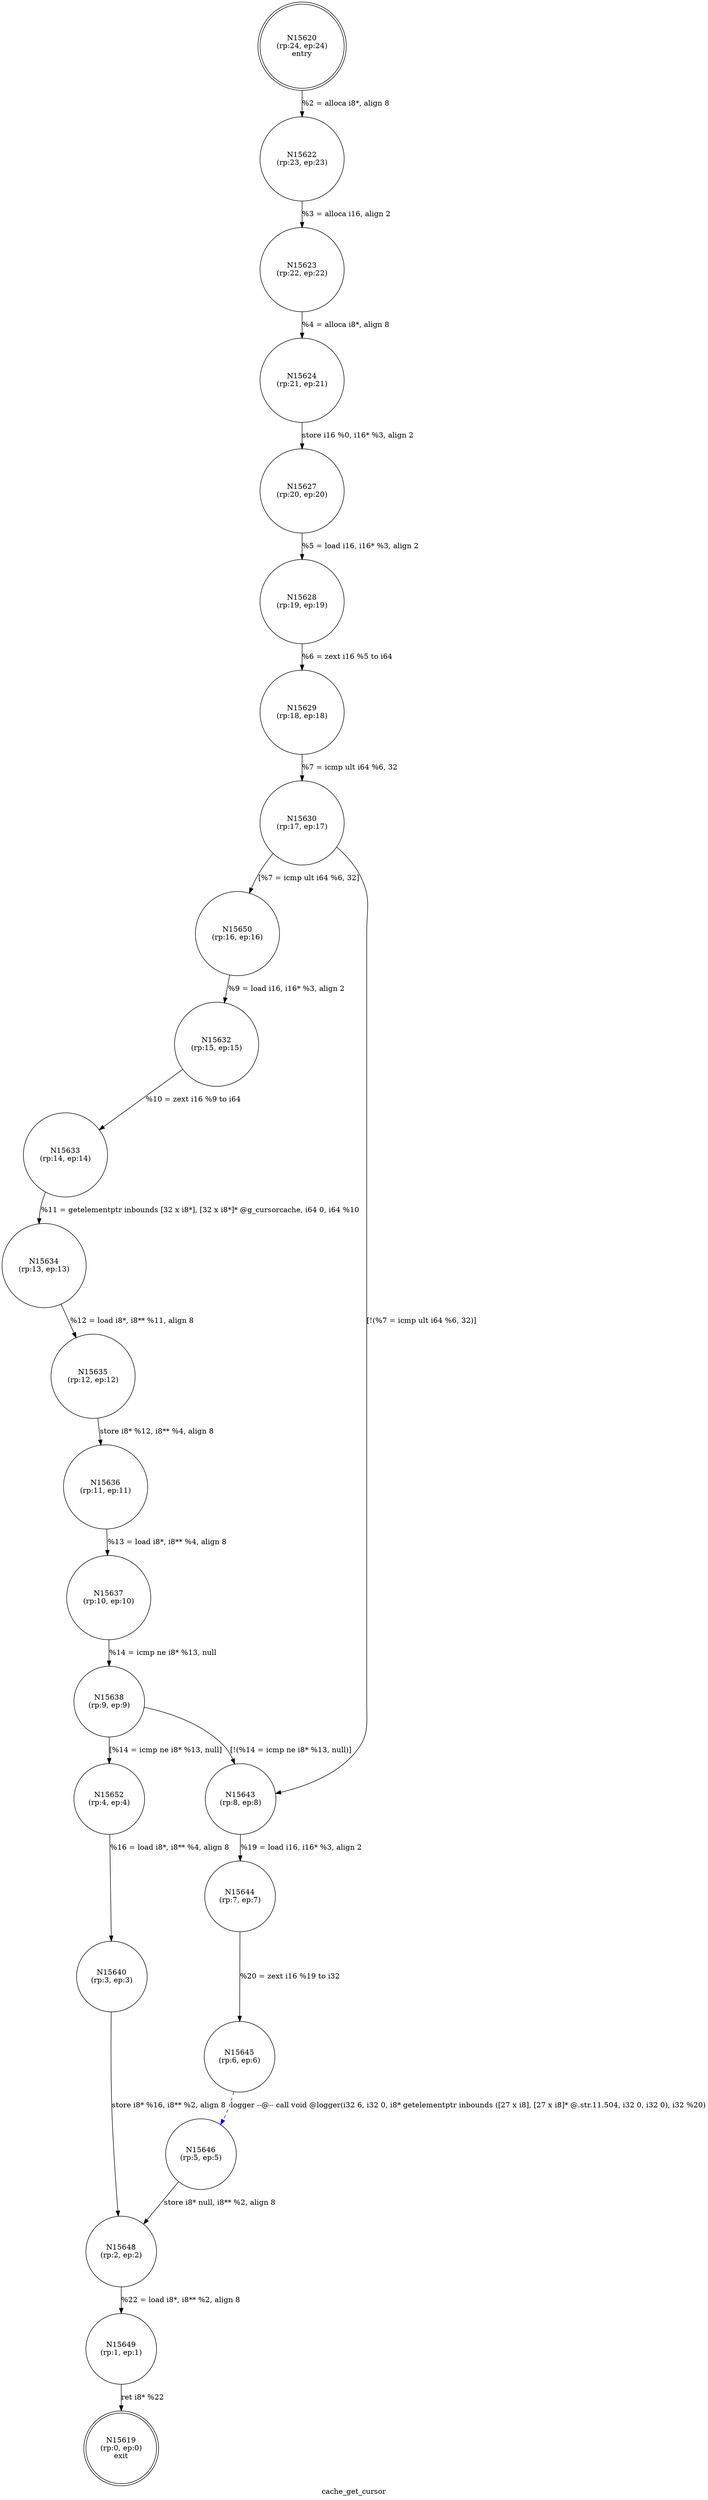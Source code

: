 digraph cache_get_cursor {
label="cache_get_cursor"
15619 [label="N15619\n(rp:0, ep:0)\nexit", shape="doublecircle"]
15620 [label="N15620\n(rp:24, ep:24)\nentry", shape="doublecircle"]
15620 -> 15622 [label="%2 = alloca i8*, align 8"]
15622 [label="N15622\n(rp:23, ep:23)", shape="circle"]
15622 -> 15623 [label="%3 = alloca i16, align 2"]
15623 [label="N15623\n(rp:22, ep:22)", shape="circle"]
15623 -> 15624 [label="%4 = alloca i8*, align 8"]
15624 [label="N15624\n(rp:21, ep:21)", shape="circle"]
15624 -> 15627 [label="store i16 %0, i16* %3, align 2"]
15627 [label="N15627\n(rp:20, ep:20)", shape="circle"]
15627 -> 15628 [label="%5 = load i16, i16* %3, align 2"]
15628 [label="N15628\n(rp:19, ep:19)", shape="circle"]
15628 -> 15629 [label="%6 = zext i16 %5 to i64"]
15629 [label="N15629\n(rp:18, ep:18)", shape="circle"]
15629 -> 15630 [label="%7 = icmp ult i64 %6, 32"]
15630 [label="N15630\n(rp:17, ep:17)", shape="circle"]
15630 -> 15650 [label="[%7 = icmp ult i64 %6, 32]"]
15630 -> 15643 [label="[!(%7 = icmp ult i64 %6, 32)]"]
15632 [label="N15632\n(rp:15, ep:15)", shape="circle"]
15632 -> 15633 [label="%10 = zext i16 %9 to i64"]
15633 [label="N15633\n(rp:14, ep:14)", shape="circle"]
15633 -> 15634 [label="%11 = getelementptr inbounds [32 x i8*], [32 x i8*]* @g_cursorcache, i64 0, i64 %10"]
15634 [label="N15634\n(rp:13, ep:13)", shape="circle"]
15634 -> 15635 [label="%12 = load i8*, i8** %11, align 8"]
15635 [label="N15635\n(rp:12, ep:12)", shape="circle"]
15635 -> 15636 [label="store i8* %12, i8** %4, align 8"]
15636 [label="N15636\n(rp:11, ep:11)", shape="circle"]
15636 -> 15637 [label="%13 = load i8*, i8** %4, align 8"]
15637 [label="N15637\n(rp:10, ep:10)", shape="circle"]
15637 -> 15638 [label="%14 = icmp ne i8* %13, null"]
15638 [label="N15638\n(rp:9, ep:9)", shape="circle"]
15638 -> 15652 [label="[%14 = icmp ne i8* %13, null]"]
15638 -> 15643 [label="[!(%14 = icmp ne i8* %13, null)]"]
15640 [label="N15640\n(rp:3, ep:3)", shape="circle"]
15640 -> 15648 [label="store i8* %16, i8** %2, align 8"]
15643 [label="N15643\n(rp:8, ep:8)", shape="circle"]
15643 -> 15644 [label="%19 = load i16, i16* %3, align 2"]
15644 [label="N15644\n(rp:7, ep:7)", shape="circle"]
15644 -> 15645 [label="%20 = zext i16 %19 to i32"]
15645 [label="N15645\n(rp:6, ep:6)", shape="circle"]
15645 -> 15646 [label="logger --@-- call void @logger(i32 6, i32 0, i8* getelementptr inbounds ([27 x i8], [27 x i8]* @.str.11.504, i32 0, i32 0), i32 %20)", style="dashed", color="blue"]
15646 [label="N15646\n(rp:5, ep:5)", shape="circle"]
15646 -> 15648 [label="store i8* null, i8** %2, align 8"]
15648 [label="N15648\n(rp:2, ep:2)", shape="circle"]
15648 -> 15649 [label="%22 = load i8*, i8** %2, align 8"]
15649 [label="N15649\n(rp:1, ep:1)", shape="circle"]
15649 -> 15619 [label="ret i8* %22"]
15650 [label="N15650\n(rp:16, ep:16)", shape="circle"]
15650 -> 15632 [label="%9 = load i16, i16* %3, align 2"]
15652 [label="N15652\n(rp:4, ep:4)", shape="circle"]
15652 -> 15640 [label="%16 = load i8*, i8** %4, align 8"]
}
